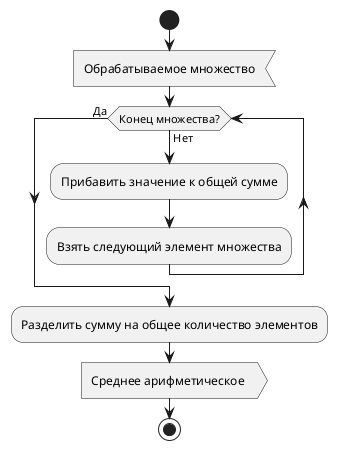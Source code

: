 ﻿@startuml
start
    :Обрабатываемое множество<

    while (Конец множества?) is (Нет)
        :Прибавить значение к общей сумме;
        :Взять следующий элемент множества;
    endwhile (Да)
    
    :Разделить сумму на общее количество элементов;
    :Среднее арифметическое >
stop
@enduml